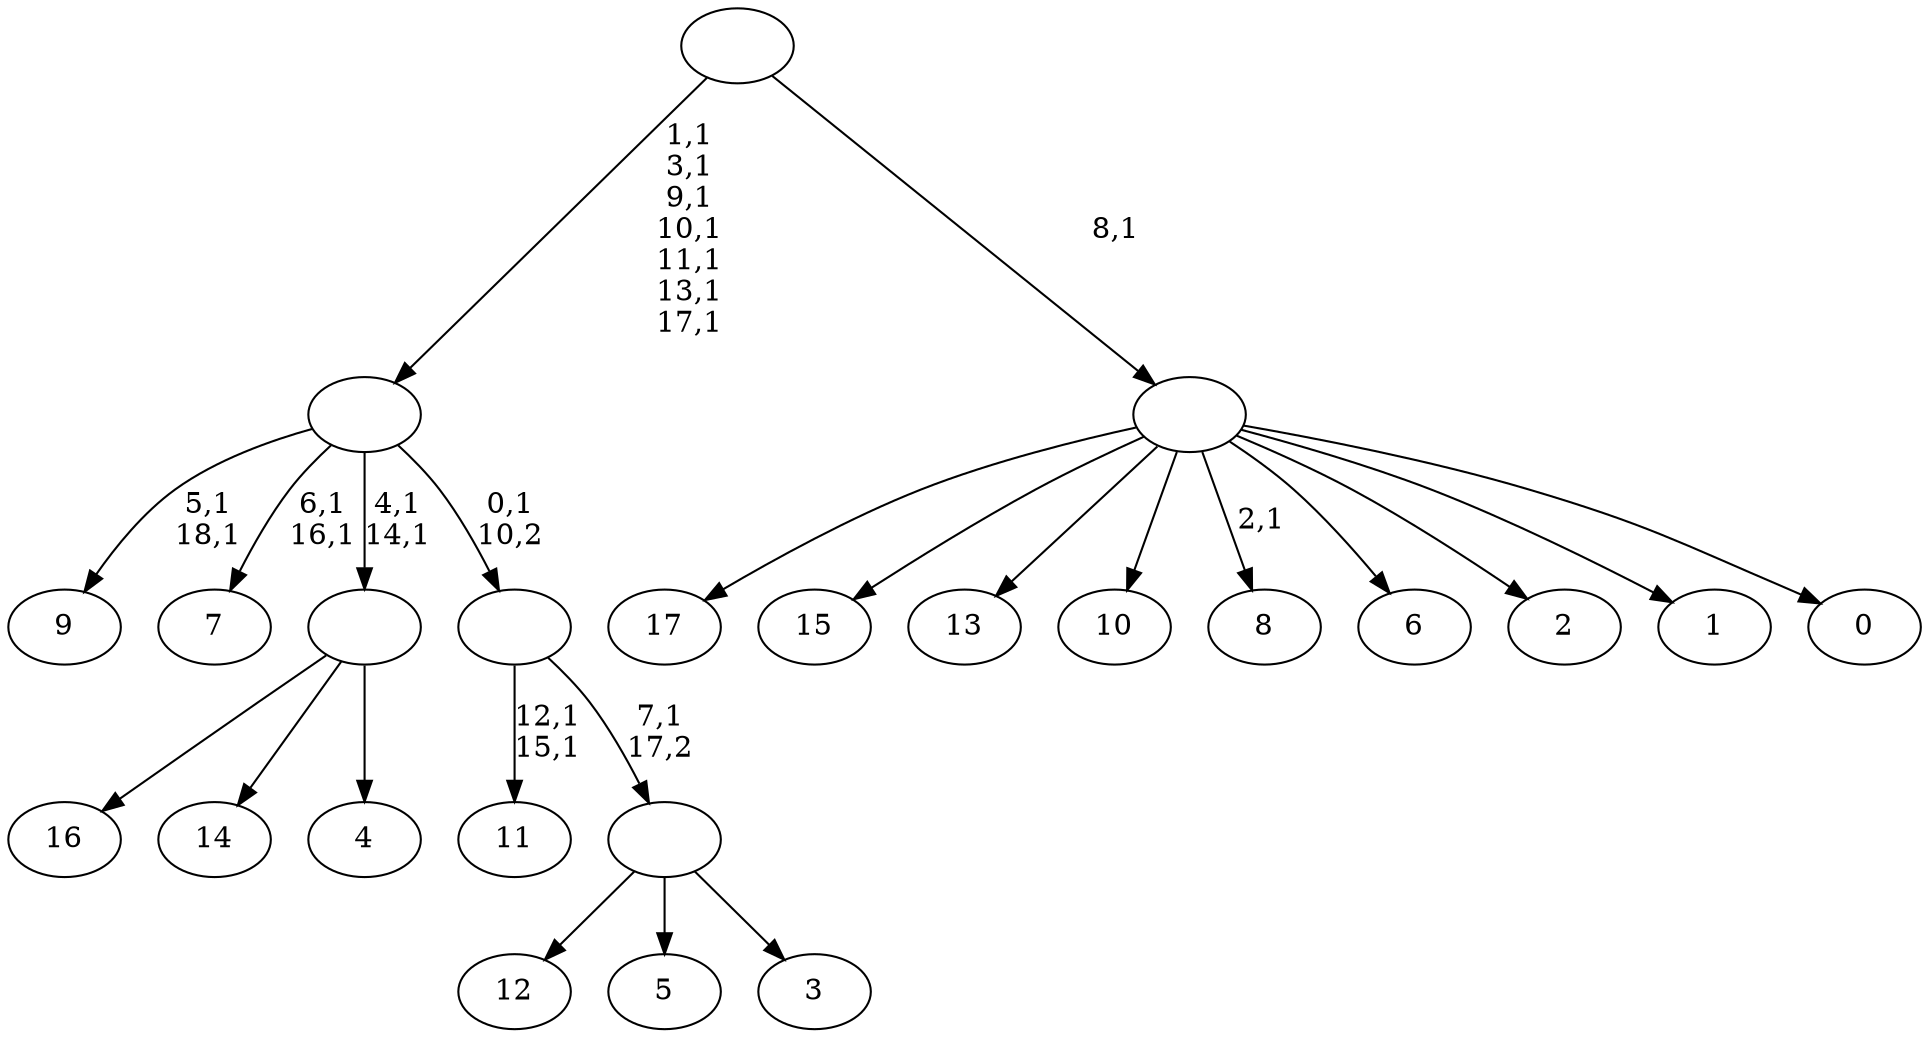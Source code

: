 digraph T {
	37 [label="17"]
	36 [label="16"]
	35 [label="15"]
	34 [label="14"]
	33 [label="13"]
	32 [label="12"]
	31 [label="11"]
	28 [label="10"]
	27 [label="9"]
	24 [label="8"]
	22 [label="7"]
	19 [label="6"]
	18 [label="5"]
	17 [label="4"]
	16 [label=""]
	14 [label="3"]
	13 [label=""]
	12 [label=""]
	11 [label=""]
	4 [label="2"]
	3 [label="1"]
	2 [label="0"]
	1 [label=""]
	0 [label=""]
	16 -> 36 [label=""]
	16 -> 34 [label=""]
	16 -> 17 [label=""]
	13 -> 32 [label=""]
	13 -> 18 [label=""]
	13 -> 14 [label=""]
	12 -> 31 [label="12,1\n15,1"]
	12 -> 13 [label="7,1\n17,2"]
	11 -> 16 [label="4,1\n14,1"]
	11 -> 22 [label="6,1\n16,1"]
	11 -> 27 [label="5,1\n18,1"]
	11 -> 12 [label="0,1\n10,2"]
	1 -> 24 [label="2,1"]
	1 -> 37 [label=""]
	1 -> 35 [label=""]
	1 -> 33 [label=""]
	1 -> 28 [label=""]
	1 -> 19 [label=""]
	1 -> 4 [label=""]
	1 -> 3 [label=""]
	1 -> 2 [label=""]
	0 -> 11 [label="1,1\n3,1\n9,1\n10,1\n11,1\n13,1\n17,1"]
	0 -> 1 [label="8,1"]
}
